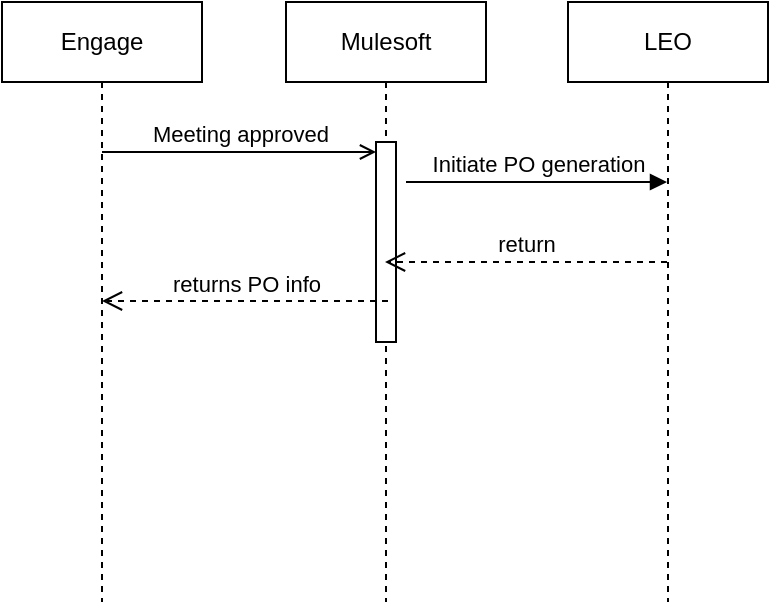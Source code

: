 <mxfile version="24.7.6">
  <diagram name="Page-1" id="7PugVWRnzt0f8nP_BHHg">
    <mxGraphModel dx="699" dy="430" grid="1" gridSize="10" guides="1" tooltips="1" connect="1" arrows="1" fold="1" page="1" pageScale="1" pageWidth="827" pageHeight="1169" math="0" shadow="0">
      <root>
        <mxCell id="0" />
        <mxCell id="1" parent="0" />
        <mxCell id="V8e5j26qe8Jkd01jSO8S-1" value="Engage" style="shape=umlLifeline;perimeter=lifelinePerimeter;whiteSpace=wrap;html=1;container=1;dropTarget=0;collapsible=0;recursiveResize=0;outlineConnect=0;portConstraint=eastwest;newEdgeStyle={&quot;edgeStyle&quot;:&quot;elbowEdgeStyle&quot;,&quot;elbow&quot;:&quot;vertical&quot;,&quot;curved&quot;:0,&quot;rounded&quot;:0};" vertex="1" parent="1">
          <mxGeometry x="278" y="210" width="100" height="300" as="geometry" />
        </mxCell>
        <mxCell id="V8e5j26qe8Jkd01jSO8S-2" value="Mulesoft" style="shape=umlLifeline;perimeter=lifelinePerimeter;whiteSpace=wrap;html=1;container=1;dropTarget=0;collapsible=0;recursiveResize=0;outlineConnect=0;portConstraint=eastwest;newEdgeStyle={&quot;edgeStyle&quot;:&quot;elbowEdgeStyle&quot;,&quot;elbow&quot;:&quot;vertical&quot;,&quot;curved&quot;:0,&quot;rounded&quot;:0};" vertex="1" parent="1">
          <mxGeometry x="420" y="210" width="100" height="300" as="geometry" />
        </mxCell>
        <mxCell id="V8e5j26qe8Jkd01jSO8S-15" value="" style="html=1;points=[[0,0,0,0,5],[0,1,0,0,-5],[1,0,0,0,5],[1,1,0,0,-5]];perimeter=orthogonalPerimeter;outlineConnect=0;targetShapes=umlLifeline;portConstraint=eastwest;newEdgeStyle={&quot;curved&quot;:0,&quot;rounded&quot;:0};" vertex="1" parent="V8e5j26qe8Jkd01jSO8S-2">
          <mxGeometry x="45" y="70" width="10" height="100" as="geometry" />
        </mxCell>
        <mxCell id="V8e5j26qe8Jkd01jSO8S-3" value="LEO" style="shape=umlLifeline;perimeter=lifelinePerimeter;whiteSpace=wrap;html=1;container=1;dropTarget=0;collapsible=0;recursiveResize=0;outlineConnect=0;portConstraint=eastwest;newEdgeStyle={&quot;edgeStyle&quot;:&quot;elbowEdgeStyle&quot;,&quot;elbow&quot;:&quot;vertical&quot;,&quot;curved&quot;:0,&quot;rounded&quot;:0};" vertex="1" parent="1">
          <mxGeometry x="561" y="210" width="100" height="300" as="geometry" />
        </mxCell>
        <mxCell id="V8e5j26qe8Jkd01jSO8S-16" value="Meeting approved" style="html=1;verticalAlign=bottom;endArrow=open;curved=0;rounded=0;entryX=0;entryY=0;entryDx=0;entryDy=5;endFill=0;" edge="1" target="V8e5j26qe8Jkd01jSO8S-15" parent="1" source="V8e5j26qe8Jkd01jSO8S-1">
          <mxGeometry relative="1" as="geometry">
            <mxPoint x="394" y="285" as="sourcePoint" />
          </mxGeometry>
        </mxCell>
        <mxCell id="V8e5j26qe8Jkd01jSO8S-20" value="Initiate PO generation" style="html=1;verticalAlign=bottom;endArrow=block;curved=0;rounded=0;" edge="1" parent="1" target="V8e5j26qe8Jkd01jSO8S-3">
          <mxGeometry relative="1" as="geometry">
            <mxPoint x="480" y="300" as="sourcePoint" />
            <mxPoint x="600" y="300" as="targetPoint" />
          </mxGeometry>
        </mxCell>
        <mxCell id="V8e5j26qe8Jkd01jSO8S-21" value="return" style="html=1;verticalAlign=bottom;endArrow=open;dashed=1;endSize=8;curved=0;rounded=0;" edge="1" parent="1">
          <mxGeometry relative="1" as="geometry">
            <mxPoint x="610.5" y="340" as="sourcePoint" />
            <mxPoint x="469.5" y="340" as="targetPoint" />
          </mxGeometry>
        </mxCell>
        <mxCell id="V8e5j26qe8Jkd01jSO8S-22" value="returns PO info" style="html=1;verticalAlign=bottom;endArrow=open;dashed=1;endSize=8;curved=0;rounded=0;" edge="1" parent="1" target="V8e5j26qe8Jkd01jSO8S-1">
          <mxGeometry relative="1" as="geometry">
            <mxPoint x="471" y="359.5" as="sourcePoint" />
            <mxPoint x="340" y="360" as="targetPoint" />
          </mxGeometry>
        </mxCell>
      </root>
    </mxGraphModel>
  </diagram>
</mxfile>
